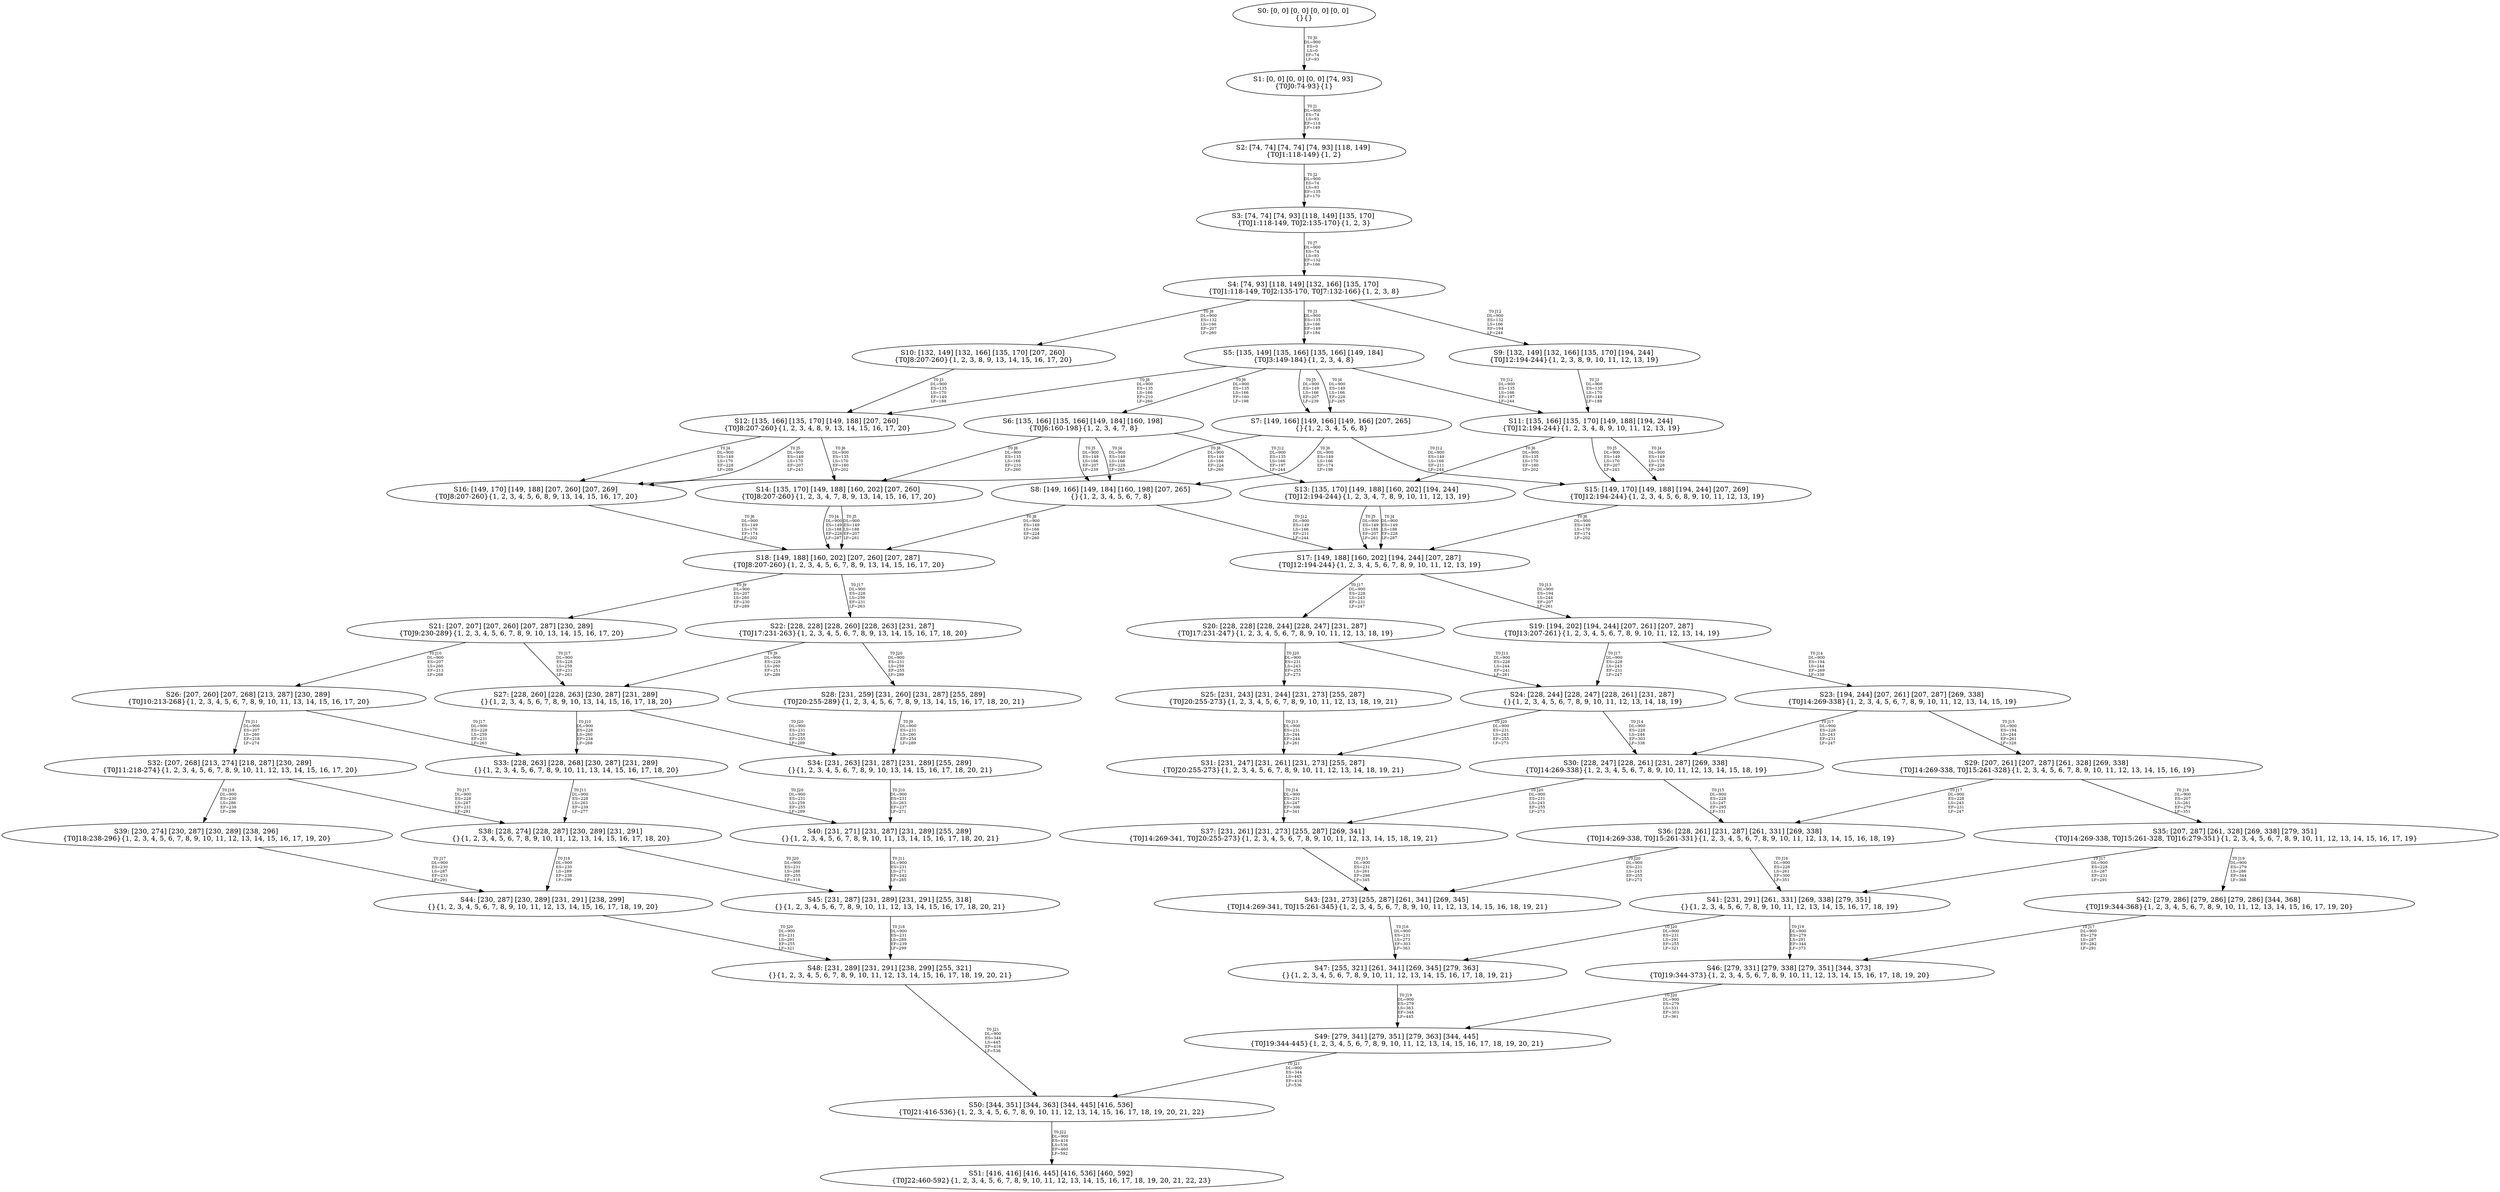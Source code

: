digraph {
	S0[label="S0: [0, 0] [0, 0] [0, 0] [0, 0] \n{}{}"];
	S1[label="S1: [0, 0] [0, 0] [0, 0] [74, 93] \n{T0J0:74-93}{1}"];
	S2[label="S2: [74, 74] [74, 74] [74, 93] [118, 149] \n{T0J1:118-149}{1, 2}"];
	S3[label="S3: [74, 74] [74, 93] [118, 149] [135, 170] \n{T0J1:118-149, T0J2:135-170}{1, 2, 3}"];
	S4[label="S4: [74, 93] [118, 149] [132, 166] [135, 170] \n{T0J1:118-149, T0J2:135-170, T0J7:132-166}{1, 2, 3, 8}"];
	S5[label="S5: [135, 149] [135, 166] [135, 166] [149, 184] \n{T0J3:149-184}{1, 2, 3, 4, 8}"];
	S6[label="S6: [135, 166] [135, 166] [149, 184] [160, 198] \n{T0J6:160-198}{1, 2, 3, 4, 7, 8}"];
	S7[label="S7: [149, 166] [149, 166] [149, 166] [207, 265] \n{}{1, 2, 3, 4, 5, 6, 8}"];
	S8[label="S8: [149, 166] [149, 184] [160, 198] [207, 265] \n{}{1, 2, 3, 4, 5, 6, 7, 8}"];
	S9[label="S9: [132, 149] [132, 166] [135, 170] [194, 244] \n{T0J12:194-244}{1, 2, 3, 8, 9, 10, 11, 12, 13, 19}"];
	S10[label="S10: [132, 149] [132, 166] [135, 170] [207, 260] \n{T0J8:207-260}{1, 2, 3, 8, 9, 13, 14, 15, 16, 17, 20}"];
	S11[label="S11: [135, 166] [135, 170] [149, 188] [194, 244] \n{T0J12:194-244}{1, 2, 3, 4, 8, 9, 10, 11, 12, 13, 19}"];
	S12[label="S12: [135, 166] [135, 170] [149, 188] [207, 260] \n{T0J8:207-260}{1, 2, 3, 4, 8, 9, 13, 14, 15, 16, 17, 20}"];
	S13[label="S13: [135, 170] [149, 188] [160, 202] [194, 244] \n{T0J12:194-244}{1, 2, 3, 4, 7, 8, 9, 10, 11, 12, 13, 19}"];
	S14[label="S14: [135, 170] [149, 188] [160, 202] [207, 260] \n{T0J8:207-260}{1, 2, 3, 4, 7, 8, 9, 13, 14, 15, 16, 17, 20}"];
	S15[label="S15: [149, 170] [149, 188] [194, 244] [207, 269] \n{T0J12:194-244}{1, 2, 3, 4, 5, 6, 8, 9, 10, 11, 12, 13, 19}"];
	S16[label="S16: [149, 170] [149, 188] [207, 260] [207, 269] \n{T0J8:207-260}{1, 2, 3, 4, 5, 6, 8, 9, 13, 14, 15, 16, 17, 20}"];
	S17[label="S17: [149, 188] [160, 202] [194, 244] [207, 287] \n{T0J12:194-244}{1, 2, 3, 4, 5, 6, 7, 8, 9, 10, 11, 12, 13, 19}"];
	S18[label="S18: [149, 188] [160, 202] [207, 260] [207, 287] \n{T0J8:207-260}{1, 2, 3, 4, 5, 6, 7, 8, 9, 13, 14, 15, 16, 17, 20}"];
	S19[label="S19: [194, 202] [194, 244] [207, 261] [207, 287] \n{T0J13:207-261}{1, 2, 3, 4, 5, 6, 7, 8, 9, 10, 11, 12, 13, 14, 19}"];
	S20[label="S20: [228, 228] [228, 244] [228, 247] [231, 287] \n{T0J17:231-247}{1, 2, 3, 4, 5, 6, 7, 8, 9, 10, 11, 12, 13, 18, 19}"];
	S21[label="S21: [207, 207] [207, 260] [207, 287] [230, 289] \n{T0J9:230-289}{1, 2, 3, 4, 5, 6, 7, 8, 9, 10, 13, 14, 15, 16, 17, 20}"];
	S22[label="S22: [228, 228] [228, 260] [228, 263] [231, 287] \n{T0J17:231-263}{1, 2, 3, 4, 5, 6, 7, 8, 9, 13, 14, 15, 16, 17, 18, 20}"];
	S23[label="S23: [194, 244] [207, 261] [207, 287] [269, 338] \n{T0J14:269-338}{1, 2, 3, 4, 5, 6, 7, 8, 9, 10, 11, 12, 13, 14, 15, 19}"];
	S24[label="S24: [228, 244] [228, 247] [228, 261] [231, 287] \n{}{1, 2, 3, 4, 5, 6, 7, 8, 9, 10, 11, 12, 13, 14, 18, 19}"];
	S25[label="S25: [231, 243] [231, 244] [231, 273] [255, 287] \n{T0J20:255-273}{1, 2, 3, 4, 5, 6, 7, 8, 9, 10, 11, 12, 13, 18, 19, 21}"];
	S26[label="S26: [207, 260] [207, 268] [213, 287] [230, 289] \n{T0J10:213-268}{1, 2, 3, 4, 5, 6, 7, 8, 9, 10, 11, 13, 14, 15, 16, 17, 20}"];
	S27[label="S27: [228, 260] [228, 263] [230, 287] [231, 289] \n{}{1, 2, 3, 4, 5, 6, 7, 8, 9, 10, 13, 14, 15, 16, 17, 18, 20}"];
	S28[label="S28: [231, 259] [231, 260] [231, 287] [255, 289] \n{T0J20:255-289}{1, 2, 3, 4, 5, 6, 7, 8, 9, 13, 14, 15, 16, 17, 18, 20, 21}"];
	S29[label="S29: [207, 261] [207, 287] [261, 328] [269, 338] \n{T0J14:269-338, T0J15:261-328}{1, 2, 3, 4, 5, 6, 7, 8, 9, 10, 11, 12, 13, 14, 15, 16, 19}"];
	S30[label="S30: [228, 247] [228, 261] [231, 287] [269, 338] \n{T0J14:269-338}{1, 2, 3, 4, 5, 6, 7, 8, 9, 10, 11, 12, 13, 14, 15, 18, 19}"];
	S31[label="S31: [231, 247] [231, 261] [231, 273] [255, 287] \n{T0J20:255-273}{1, 2, 3, 4, 5, 6, 7, 8, 9, 10, 11, 12, 13, 14, 18, 19, 21}"];
	S32[label="S32: [207, 268] [213, 274] [218, 287] [230, 289] \n{T0J11:218-274}{1, 2, 3, 4, 5, 6, 7, 8, 9, 10, 11, 12, 13, 14, 15, 16, 17, 20}"];
	S33[label="S33: [228, 263] [228, 268] [230, 287] [231, 289] \n{}{1, 2, 3, 4, 5, 6, 7, 8, 9, 10, 11, 13, 14, 15, 16, 17, 18, 20}"];
	S34[label="S34: [231, 263] [231, 287] [231, 289] [255, 289] \n{}{1, 2, 3, 4, 5, 6, 7, 8, 9, 10, 13, 14, 15, 16, 17, 18, 20, 21}"];
	S35[label="S35: [207, 287] [261, 328] [269, 338] [279, 351] \n{T0J14:269-338, T0J15:261-328, T0J16:279-351}{1, 2, 3, 4, 5, 6, 7, 8, 9, 10, 11, 12, 13, 14, 15, 16, 17, 19}"];
	S36[label="S36: [228, 261] [231, 287] [261, 331] [269, 338] \n{T0J14:269-338, T0J15:261-331}{1, 2, 3, 4, 5, 6, 7, 8, 9, 10, 11, 12, 13, 14, 15, 16, 18, 19}"];
	S37[label="S37: [231, 261] [231, 273] [255, 287] [269, 341] \n{T0J14:269-341, T0J20:255-273}{1, 2, 3, 4, 5, 6, 7, 8, 9, 10, 11, 12, 13, 14, 15, 18, 19, 21}"];
	S38[label="S38: [228, 274] [228, 287] [230, 289] [231, 291] \n{}{1, 2, 3, 4, 5, 6, 7, 8, 9, 10, 11, 12, 13, 14, 15, 16, 17, 18, 20}"];
	S39[label="S39: [230, 274] [230, 287] [230, 289] [238, 296] \n{T0J18:238-296}{1, 2, 3, 4, 5, 6, 7, 8, 9, 10, 11, 12, 13, 14, 15, 16, 17, 19, 20}"];
	S40[label="S40: [231, 271] [231, 287] [231, 289] [255, 289] \n{}{1, 2, 3, 4, 5, 6, 7, 8, 9, 10, 11, 13, 14, 15, 16, 17, 18, 20, 21}"];
	S41[label="S41: [231, 291] [261, 331] [269, 338] [279, 351] \n{}{1, 2, 3, 4, 5, 6, 7, 8, 9, 10, 11, 12, 13, 14, 15, 16, 17, 18, 19}"];
	S42[label="S42: [279, 286] [279, 286] [279, 286] [344, 368] \n{T0J19:344-368}{1, 2, 3, 4, 5, 6, 7, 8, 9, 10, 11, 12, 13, 14, 15, 16, 17, 19, 20}"];
	S43[label="S43: [231, 273] [255, 287] [261, 341] [269, 345] \n{T0J14:269-341, T0J15:261-345}{1, 2, 3, 4, 5, 6, 7, 8, 9, 10, 11, 12, 13, 14, 15, 16, 18, 19, 21}"];
	S44[label="S44: [230, 287] [230, 289] [231, 291] [238, 299] \n{}{1, 2, 3, 4, 5, 6, 7, 8, 9, 10, 11, 12, 13, 14, 15, 16, 17, 18, 19, 20}"];
	S45[label="S45: [231, 287] [231, 289] [231, 291] [255, 318] \n{}{1, 2, 3, 4, 5, 6, 7, 8, 9, 10, 11, 12, 13, 14, 15, 16, 17, 18, 20, 21}"];
	S46[label="S46: [279, 331] [279, 338] [279, 351] [344, 373] \n{T0J19:344-373}{1, 2, 3, 4, 5, 6, 7, 8, 9, 10, 11, 12, 13, 14, 15, 16, 17, 18, 19, 20}"];
	S47[label="S47: [255, 321] [261, 341] [269, 345] [279, 363] \n{}{1, 2, 3, 4, 5, 6, 7, 8, 9, 10, 11, 12, 13, 14, 15, 16, 17, 18, 19, 21}"];
	S48[label="S48: [231, 289] [231, 291] [238, 299] [255, 321] \n{}{1, 2, 3, 4, 5, 6, 7, 8, 9, 10, 11, 12, 13, 14, 15, 16, 17, 18, 19, 20, 21}"];
	S49[label="S49: [279, 341] [279, 351] [279, 363] [344, 445] \n{T0J19:344-445}{1, 2, 3, 4, 5, 6, 7, 8, 9, 10, 11, 12, 13, 14, 15, 16, 17, 18, 19, 20, 21}"];
	S50[label="S50: [344, 351] [344, 363] [344, 445] [416, 536] \n{T0J21:416-536}{1, 2, 3, 4, 5, 6, 7, 8, 9, 10, 11, 12, 13, 14, 15, 16, 17, 18, 19, 20, 21, 22}"];
	S51[label="S51: [416, 416] [416, 445] [416, 536] [460, 592] \n{T0J22:460-592}{1, 2, 3, 4, 5, 6, 7, 8, 9, 10, 11, 12, 13, 14, 15, 16, 17, 18, 19, 20, 21, 22, 23}"];
	S0 -> S1[label="T0 J0\nDL=900\nES=0\nLS=0\nEF=74\nLF=93",fontsize=8];
	S1 -> S2[label="T0 J1\nDL=900\nES=74\nLS=93\nEF=118\nLF=149",fontsize=8];
	S2 -> S3[label="T0 J2\nDL=900\nES=74\nLS=93\nEF=135\nLF=170",fontsize=8];
	S3 -> S4[label="T0 J7\nDL=900\nES=74\nLS=93\nEF=132\nLF=166",fontsize=8];
	S4 -> S5[label="T0 J3\nDL=900\nES=135\nLS=166\nEF=149\nLF=184",fontsize=8];
	S4 -> S10[label="T0 J8\nDL=900\nES=132\nLS=166\nEF=207\nLF=260",fontsize=8];
	S4 -> S9[label="T0 J12\nDL=900\nES=132\nLS=166\nEF=194\nLF=244",fontsize=8];
	S5 -> S7[label="T0 J4\nDL=900\nES=149\nLS=166\nEF=228\nLF=265",fontsize=8];
	S5 -> S7[label="T0 J5\nDL=900\nES=149\nLS=166\nEF=207\nLF=239",fontsize=8];
	S5 -> S6[label="T0 J6\nDL=900\nES=135\nLS=166\nEF=160\nLF=198",fontsize=8];
	S5 -> S12[label="T0 J8\nDL=900\nES=135\nLS=166\nEF=210\nLF=260",fontsize=8];
	S5 -> S11[label="T0 J12\nDL=900\nES=135\nLS=166\nEF=197\nLF=244",fontsize=8];
	S6 -> S8[label="T0 J4\nDL=900\nES=149\nLS=166\nEF=228\nLF=265",fontsize=8];
	S6 -> S8[label="T0 J5\nDL=900\nES=149\nLS=166\nEF=207\nLF=239",fontsize=8];
	S6 -> S14[label="T0 J8\nDL=900\nES=135\nLS=166\nEF=210\nLF=260",fontsize=8];
	S6 -> S13[label="T0 J12\nDL=900\nES=135\nLS=166\nEF=197\nLF=244",fontsize=8];
	S7 -> S8[label="T0 J6\nDL=900\nES=149\nLS=166\nEF=174\nLF=198",fontsize=8];
	S7 -> S16[label="T0 J8\nDL=900\nES=149\nLS=166\nEF=224\nLF=260",fontsize=8];
	S7 -> S15[label="T0 J12\nDL=900\nES=149\nLS=166\nEF=211\nLF=244",fontsize=8];
	S8 -> S18[label="T0 J8\nDL=900\nES=149\nLS=166\nEF=224\nLF=260",fontsize=8];
	S8 -> S17[label="T0 J12\nDL=900\nES=149\nLS=166\nEF=211\nLF=244",fontsize=8];
	S9 -> S11[label="T0 J3\nDL=900\nES=135\nLS=170\nEF=149\nLF=188",fontsize=8];
	S10 -> S12[label="T0 J3\nDL=900\nES=135\nLS=170\nEF=149\nLF=188",fontsize=8];
	S11 -> S15[label="T0 J4\nDL=900\nES=149\nLS=170\nEF=228\nLF=269",fontsize=8];
	S11 -> S15[label="T0 J5\nDL=900\nES=149\nLS=170\nEF=207\nLF=243",fontsize=8];
	S11 -> S13[label="T0 J6\nDL=900\nES=135\nLS=170\nEF=160\nLF=202",fontsize=8];
	S12 -> S16[label="T0 J4\nDL=900\nES=149\nLS=170\nEF=228\nLF=269",fontsize=8];
	S12 -> S16[label="T0 J5\nDL=900\nES=149\nLS=170\nEF=207\nLF=243",fontsize=8];
	S12 -> S14[label="T0 J6\nDL=900\nES=135\nLS=170\nEF=160\nLF=202",fontsize=8];
	S13 -> S17[label="T0 J4\nDL=900\nES=149\nLS=188\nEF=228\nLF=287",fontsize=8];
	S13 -> S17[label="T0 J5\nDL=900\nES=149\nLS=188\nEF=207\nLF=261",fontsize=8];
	S14 -> S18[label="T0 J4\nDL=900\nES=149\nLS=188\nEF=228\nLF=287",fontsize=8];
	S14 -> S18[label="T0 J5\nDL=900\nES=149\nLS=188\nEF=207\nLF=261",fontsize=8];
	S15 -> S17[label="T0 J6\nDL=900\nES=149\nLS=170\nEF=174\nLF=202",fontsize=8];
	S16 -> S18[label="T0 J6\nDL=900\nES=149\nLS=170\nEF=174\nLF=202",fontsize=8];
	S17 -> S19[label="T0 J13\nDL=900\nES=194\nLS=244\nEF=207\nLF=261",fontsize=8];
	S17 -> S20[label="T0 J17\nDL=900\nES=228\nLS=243\nEF=231\nLF=247",fontsize=8];
	S18 -> S21[label="T0 J9\nDL=900\nES=207\nLS=260\nEF=230\nLF=289",fontsize=8];
	S18 -> S22[label="T0 J17\nDL=900\nES=228\nLS=259\nEF=231\nLF=263",fontsize=8];
	S19 -> S23[label="T0 J14\nDL=900\nES=194\nLS=244\nEF=269\nLF=338",fontsize=8];
	S19 -> S24[label="T0 J17\nDL=900\nES=228\nLS=243\nEF=231\nLF=247",fontsize=8];
	S20 -> S24[label="T0 J13\nDL=900\nES=228\nLS=244\nEF=241\nLF=261",fontsize=8];
	S20 -> S25[label="T0 J20\nDL=900\nES=231\nLS=243\nEF=255\nLF=273",fontsize=8];
	S21 -> S26[label="T0 J10\nDL=900\nES=207\nLS=260\nEF=213\nLF=268",fontsize=8];
	S21 -> S27[label="T0 J17\nDL=900\nES=228\nLS=259\nEF=231\nLF=263",fontsize=8];
	S22 -> S27[label="T0 J9\nDL=900\nES=228\nLS=260\nEF=251\nLF=289",fontsize=8];
	S22 -> S28[label="T0 J20\nDL=900\nES=231\nLS=259\nEF=255\nLF=289",fontsize=8];
	S23 -> S29[label="T0 J15\nDL=900\nES=194\nLS=244\nEF=261\nLF=328",fontsize=8];
	S23 -> S30[label="T0 J17\nDL=900\nES=228\nLS=243\nEF=231\nLF=247",fontsize=8];
	S24 -> S30[label="T0 J14\nDL=900\nES=228\nLS=244\nEF=303\nLF=338",fontsize=8];
	S24 -> S31[label="T0 J20\nDL=900\nES=231\nLS=243\nEF=255\nLF=273",fontsize=8];
	S25 -> S31[label="T0 J13\nDL=900\nES=231\nLS=244\nEF=244\nLF=261",fontsize=8];
	S26 -> S32[label="T0 J11\nDL=900\nES=207\nLS=260\nEF=218\nLF=274",fontsize=8];
	S26 -> S33[label="T0 J17\nDL=900\nES=228\nLS=259\nEF=231\nLF=263",fontsize=8];
	S27 -> S33[label="T0 J10\nDL=900\nES=228\nLS=260\nEF=234\nLF=268",fontsize=8];
	S27 -> S34[label="T0 J20\nDL=900\nES=231\nLS=259\nEF=255\nLF=289",fontsize=8];
	S28 -> S34[label="T0 J9\nDL=900\nES=231\nLS=260\nEF=254\nLF=289",fontsize=8];
	S29 -> S35[label="T0 J16\nDL=900\nES=207\nLS=261\nEF=279\nLF=351",fontsize=8];
	S29 -> S36[label="T0 J17\nDL=900\nES=228\nLS=243\nEF=231\nLF=247",fontsize=8];
	S30 -> S36[label="T0 J15\nDL=900\nES=228\nLS=247\nEF=295\nLF=331",fontsize=8];
	S30 -> S37[label="T0 J20\nDL=900\nES=231\nLS=243\nEF=255\nLF=273",fontsize=8];
	S31 -> S37[label="T0 J14\nDL=900\nES=231\nLS=247\nEF=306\nLF=341",fontsize=8];
	S32 -> S38[label="T0 J17\nDL=900\nES=228\nLS=287\nEF=231\nLF=291",fontsize=8];
	S32 -> S39[label="T0 J18\nDL=900\nES=230\nLS=286\nEF=238\nLF=296",fontsize=8];
	S33 -> S38[label="T0 J11\nDL=900\nES=228\nLS=263\nEF=239\nLF=277",fontsize=8];
	S33 -> S40[label="T0 J20\nDL=900\nES=231\nLS=259\nEF=255\nLF=289",fontsize=8];
	S34 -> S40[label="T0 J10\nDL=900\nES=231\nLS=263\nEF=237\nLF=271",fontsize=8];
	S35 -> S41[label="T0 J17\nDL=900\nES=228\nLS=287\nEF=231\nLF=291",fontsize=8];
	S35 -> S42[label="T0 J19\nDL=900\nES=279\nLS=286\nEF=344\nLF=368",fontsize=8];
	S36 -> S41[label="T0 J16\nDL=900\nES=228\nLS=261\nEF=300\nLF=351",fontsize=8];
	S36 -> S43[label="T0 J20\nDL=900\nES=231\nLS=243\nEF=255\nLF=273",fontsize=8];
	S37 -> S43[label="T0 J15\nDL=900\nES=231\nLS=261\nEF=298\nLF=345",fontsize=8];
	S38 -> S44[label="T0 J18\nDL=900\nES=230\nLS=289\nEF=238\nLF=299",fontsize=8];
	S38 -> S45[label="T0 J20\nDL=900\nES=231\nLS=288\nEF=255\nLF=318",fontsize=8];
	S39 -> S44[label="T0 J17\nDL=900\nES=230\nLS=287\nEF=233\nLF=291",fontsize=8];
	S40 -> S45[label="T0 J11\nDL=900\nES=231\nLS=271\nEF=242\nLF=285",fontsize=8];
	S41 -> S46[label="T0 J19\nDL=900\nES=279\nLS=291\nEF=344\nLF=373",fontsize=8];
	S41 -> S47[label="T0 J20\nDL=900\nES=231\nLS=291\nEF=255\nLF=321",fontsize=8];
	S42 -> S46[label="T0 J17\nDL=900\nES=279\nLS=287\nEF=282\nLF=291",fontsize=8];
	S43 -> S47[label="T0 J16\nDL=900\nES=231\nLS=273\nEF=303\nLF=363",fontsize=8];
	S44 -> S48[label="T0 J20\nDL=900\nES=231\nLS=291\nEF=255\nLF=321",fontsize=8];
	S45 -> S48[label="T0 J18\nDL=900\nES=231\nLS=289\nEF=239\nLF=299",fontsize=8];
	S46 -> S49[label="T0 J20\nDL=900\nES=279\nLS=331\nEF=303\nLF=361",fontsize=8];
	S47 -> S49[label="T0 J19\nDL=900\nES=279\nLS=363\nEF=344\nLF=445",fontsize=8];
	S48 -> S50[label="T0 J21\nDL=900\nES=344\nLS=445\nEF=416\nLF=536",fontsize=8];
	S49 -> S50[label="T0 J21\nDL=900\nES=344\nLS=445\nEF=416\nLF=536",fontsize=8];
	S50 -> S51[label="T0 J22\nDL=900\nES=416\nLS=536\nEF=460\nLF=592",fontsize=8];
}
